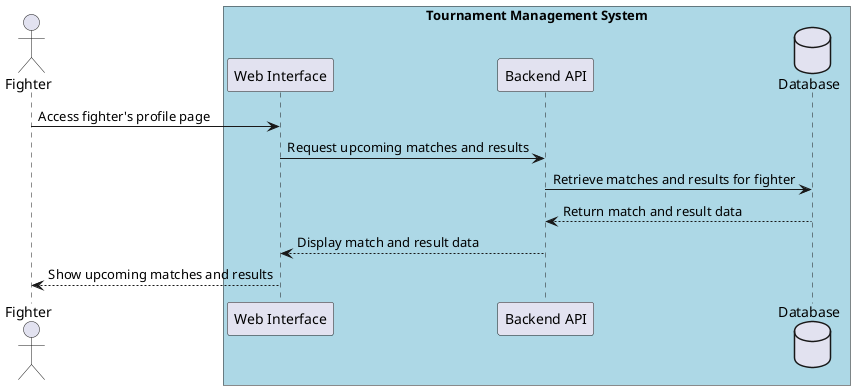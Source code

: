 @startuml
actor "Fighter" as fighter

box "Tournament Management System" #LightBlue
  participant "Web Interface" as web
  participant "Backend API" as api
  database "Database" as db
end box

fighter -> web : Access fighter's profile page
web -> api : Request upcoming matches and results
api -> db : Retrieve matches and results for fighter
db --> api : Return match and result data
api --> web : Display match and result data

web --> fighter : Show upcoming matches and results
@enduml



This diagram illustrates the process of a fighter viewing their upcoming matches and results throughout the tournament.
The fighter accesses their profile page on the web interface, which requests their upcoming matches and results from the
backend API. The API retrieves the match and result data for the fighter from the database and returns the information
to the web interface, which then displays the upcoming matches and results to the fighter.